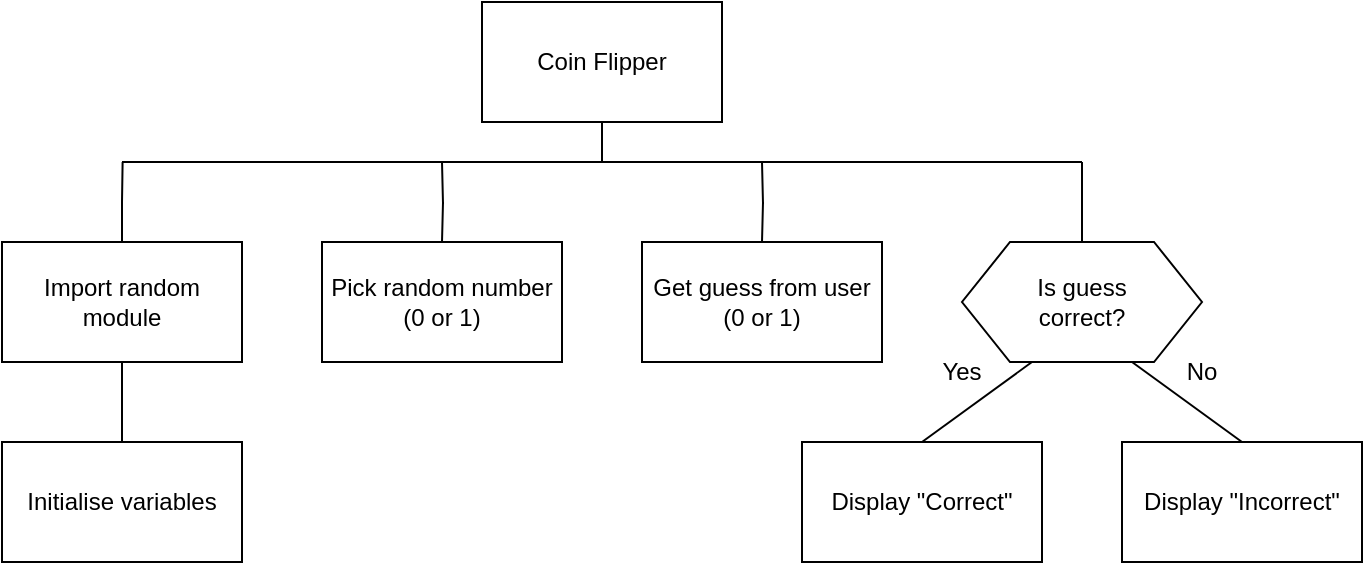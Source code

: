 <mxfile version="28.1.2" pages="2">
  <diagram id="4L_poDnGqfmro7xK-7zi" name="sd1">
    <mxGraphModel dx="861" dy="669" grid="1" gridSize="10" guides="1" tooltips="1" connect="1" arrows="1" fold="1" page="1" pageScale="1" pageWidth="1169" pageHeight="827" math="0" shadow="0">
      <root>
        <mxCell id="0" />
        <mxCell id="1" parent="0" />
        <mxCell id="rEHAQ21BTsjnatGqc2Ci-1" style="edgeStyle=orthogonalEdgeStyle;rounded=0;orthogonalLoop=1;jettySize=auto;html=1;exitX=0.5;exitY=1;exitDx=0;exitDy=0;endArrow=none;endFill=0;" parent="1" source="rEHAQ21BTsjnatGqc2Ci-2" edge="1">
          <mxGeometry relative="1" as="geometry">
            <mxPoint x="580" y="160" as="targetPoint" />
          </mxGeometry>
        </mxCell>
        <mxCell id="rEHAQ21BTsjnatGqc2Ci-2" value="Coin Flipper" style="rounded=0;whiteSpace=wrap;html=1;" parent="1" vertex="1">
          <mxGeometry x="520" y="80" width="120" height="60" as="geometry" />
        </mxCell>
        <mxCell id="rEHAQ21BTsjnatGqc2Ci-3" style="edgeStyle=orthogonalEdgeStyle;rounded=0;orthogonalLoop=1;jettySize=auto;html=1;exitX=0.5;exitY=0;exitDx=0;exitDy=0;endArrow=none;endFill=0;" parent="1" source="rEHAQ21BTsjnatGqc2Ci-4" edge="1">
          <mxGeometry relative="1" as="geometry">
            <mxPoint x="340.31" y="160" as="targetPoint" />
          </mxGeometry>
        </mxCell>
        <mxCell id="rEHAQ21BTsjnatGqc2Ci-26" style="edgeStyle=orthogonalEdgeStyle;rounded=0;orthogonalLoop=1;jettySize=auto;html=1;exitX=0.5;exitY=1;exitDx=0;exitDy=0;entryX=0.5;entryY=0;entryDx=0;entryDy=0;endArrow=none;endFill=0;" parent="1" source="rEHAQ21BTsjnatGqc2Ci-4" target="rEHAQ21BTsjnatGqc2Ci-25" edge="1">
          <mxGeometry relative="1" as="geometry" />
        </mxCell>
        <mxCell id="rEHAQ21BTsjnatGqc2Ci-4" value="Import random module" style="rounded=0;whiteSpace=wrap;html=1;" parent="1" vertex="1">
          <mxGeometry x="280" y="200" width="120" height="60" as="geometry" />
        </mxCell>
        <mxCell id="rEHAQ21BTsjnatGqc2Ci-7" value="Display &quot;Correct&quot;" style="rounded=0;whiteSpace=wrap;html=1;" parent="1" vertex="1">
          <mxGeometry x="680" y="300" width="120" height="60" as="geometry" />
        </mxCell>
        <mxCell id="rEHAQ21BTsjnatGqc2Ci-8" value="" style="endArrow=none;html=1;rounded=0;" parent="1" edge="1">
          <mxGeometry width="50" height="50" relative="1" as="geometry">
            <mxPoint x="340" y="160" as="sourcePoint" />
            <mxPoint x="820" y="160" as="targetPoint" />
          </mxGeometry>
        </mxCell>
        <mxCell id="rEHAQ21BTsjnatGqc2Ci-11" style="edgeStyle=orthogonalEdgeStyle;rounded=0;orthogonalLoop=1;jettySize=auto;html=1;exitX=0.5;exitY=0;exitDx=0;exitDy=0;endArrow=none;endFill=0;" parent="1" edge="1">
          <mxGeometry relative="1" as="geometry">
            <mxPoint x="500" y="160" as="targetPoint" />
            <mxPoint x="500" y="200" as="sourcePoint" />
          </mxGeometry>
        </mxCell>
        <mxCell id="rEHAQ21BTsjnatGqc2Ci-17" value="&lt;span&gt;Display &quot;Incorrect&quot;&lt;/span&gt;" style="rounded=0;whiteSpace=wrap;html=1;align=center;" parent="1" vertex="1">
          <mxGeometry x="840" y="300" width="120" height="60" as="geometry" />
        </mxCell>
        <mxCell id="rEHAQ21BTsjnatGqc2Ci-19" value="Get guess from user&lt;br&gt;(0 or 1)" style="rounded=0;whiteSpace=wrap;html=1;" parent="1" vertex="1">
          <mxGeometry x="600" y="200" width="120" height="60" as="geometry" />
        </mxCell>
        <mxCell id="rEHAQ21BTsjnatGqc2Ci-20" style="edgeStyle=orthogonalEdgeStyle;rounded=0;orthogonalLoop=1;jettySize=auto;html=1;exitX=0.5;exitY=0;exitDx=0;exitDy=0;endArrow=none;endFill=0;" parent="1" edge="1">
          <mxGeometry relative="1" as="geometry">
            <mxPoint x="660" y="160" as="targetPoint" />
            <mxPoint x="660" y="200" as="sourcePoint" />
          </mxGeometry>
        </mxCell>
        <mxCell id="rEHAQ21BTsjnatGqc2Ci-24" value="Pick random number&lt;br&gt;(0 or 1)" style="rounded=0;whiteSpace=wrap;html=1;" parent="1" vertex="1">
          <mxGeometry x="440" y="200" width="120" height="60" as="geometry" />
        </mxCell>
        <mxCell id="rEHAQ21BTsjnatGqc2Ci-25" value="Initialise variables" style="rounded=0;whiteSpace=wrap;html=1;" parent="1" vertex="1">
          <mxGeometry x="280" y="300" width="120" height="60" as="geometry" />
        </mxCell>
        <mxCell id="fRaN85S7PFvlBmx2Wvc--3" style="edgeStyle=orthogonalEdgeStyle;rounded=0;orthogonalLoop=1;jettySize=auto;html=1;exitX=0.5;exitY=0;exitDx=0;exitDy=0;endArrow=none;endFill=0;" parent="1" source="fRaN85S7PFvlBmx2Wvc--1" edge="1">
          <mxGeometry relative="1" as="geometry">
            <mxPoint x="820" y="160" as="targetPoint" />
          </mxGeometry>
        </mxCell>
        <mxCell id="fRaN85S7PFvlBmx2Wvc--7" style="rounded=0;orthogonalLoop=1;jettySize=auto;html=1;exitX=0.25;exitY=1;exitDx=0;exitDy=0;entryX=0.5;entryY=0;entryDx=0;entryDy=0;endArrow=none;endFill=0;" parent="1" source="fRaN85S7PFvlBmx2Wvc--4" target="rEHAQ21BTsjnatGqc2Ci-7" edge="1">
          <mxGeometry relative="1" as="geometry" />
        </mxCell>
        <mxCell id="fRaN85S7PFvlBmx2Wvc--8" style="edgeStyle=none;rounded=0;orthogonalLoop=1;jettySize=auto;html=1;exitX=0.75;exitY=1;exitDx=0;exitDy=0;entryX=0.5;entryY=0;entryDx=0;entryDy=0;endArrow=none;endFill=0;" parent="1" source="fRaN85S7PFvlBmx2Wvc--4" target="rEHAQ21BTsjnatGqc2Ci-17" edge="1">
          <mxGeometry relative="1" as="geometry" />
        </mxCell>
        <mxCell id="fRaN85S7PFvlBmx2Wvc--9" value="Yes" style="text;html=1;strokeColor=none;fillColor=none;align=center;verticalAlign=middle;whiteSpace=wrap;rounded=0;" parent="1" vertex="1">
          <mxGeometry x="730" y="250" width="60" height="30" as="geometry" />
        </mxCell>
        <mxCell id="fRaN85S7PFvlBmx2Wvc--10" value="" style="group" parent="1" vertex="1" connectable="0">
          <mxGeometry x="760" y="200" width="120" height="60" as="geometry" />
        </mxCell>
        <mxCell id="fRaN85S7PFvlBmx2Wvc--1" value="" style="verticalLabelPosition=bottom;verticalAlign=top;html=1;shape=hexagon;perimeter=hexagonPerimeter2;arcSize=6;size=0.2;" parent="fRaN85S7PFvlBmx2Wvc--10" vertex="1">
          <mxGeometry width="120" height="60" as="geometry" />
        </mxCell>
        <mxCell id="fRaN85S7PFvlBmx2Wvc--4" value="Is guess&lt;div&gt;correct?&lt;/div&gt;" style="text;html=1;strokeColor=none;fillColor=none;align=center;verticalAlign=middle;whiteSpace=wrap;rounded=0;" parent="fRaN85S7PFvlBmx2Wvc--10" vertex="1">
          <mxGeometry x="10" width="100" height="60" as="geometry" />
        </mxCell>
        <mxCell id="fRaN85S7PFvlBmx2Wvc--11" value="No" style="text;html=1;strokeColor=none;fillColor=none;align=center;verticalAlign=middle;whiteSpace=wrap;rounded=0;" parent="1" vertex="1">
          <mxGeometry x="850" y="250" width="60" height="30" as="geometry" />
        </mxCell>
      </root>
    </mxGraphModel>
  </diagram>
  <diagram name="sd2" id="pVvGLoqlEOHq6GKQfAXf">
    <mxGraphModel dx="861" dy="669" grid="1" gridSize="10" guides="1" tooltips="1" connect="1" arrows="1" fold="1" page="1" pageScale="1" pageWidth="1169" pageHeight="827" math="0" shadow="0">
      <root>
        <mxCell id="FvLrBrrPrmTuyrr0h8iF-0" />
        <mxCell id="FvLrBrrPrmTuyrr0h8iF-1" parent="FvLrBrrPrmTuyrr0h8iF-0" />
        <mxCell id="FvLrBrrPrmTuyrr0h8iF-2" style="edgeStyle=orthogonalEdgeStyle;rounded=0;orthogonalLoop=1;jettySize=auto;html=1;exitX=0.5;exitY=1;exitDx=0;exitDy=0;endArrow=none;endFill=0;" edge="1" parent="FvLrBrrPrmTuyrr0h8iF-1" source="FvLrBrrPrmTuyrr0h8iF-3">
          <mxGeometry relative="1" as="geometry">
            <mxPoint x="580" y="160" as="targetPoint" />
          </mxGeometry>
        </mxCell>
        <mxCell id="FvLrBrrPrmTuyrr0h8iF-3" value="Zero or One?" style="rounded=0;whiteSpace=wrap;html=1;" vertex="1" parent="FvLrBrrPrmTuyrr0h8iF-1">
          <mxGeometry x="520" y="80" width="120" height="60" as="geometry" />
        </mxCell>
        <mxCell id="FvLrBrrPrmTuyrr0h8iF-4" style="edgeStyle=orthogonalEdgeStyle;rounded=0;orthogonalLoop=1;jettySize=auto;html=1;exitX=0.5;exitY=0;exitDx=0;exitDy=0;endArrow=none;endFill=0;" edge="1" parent="FvLrBrrPrmTuyrr0h8iF-1" source="FvLrBrrPrmTuyrr0h8iF-6">
          <mxGeometry relative="1" as="geometry">
            <mxPoint x="340.31" y="160" as="targetPoint" />
          </mxGeometry>
        </mxCell>
        <mxCell id="FvLrBrrPrmTuyrr0h8iF-5" style="edgeStyle=orthogonalEdgeStyle;rounded=0;orthogonalLoop=1;jettySize=auto;html=1;exitX=0.5;exitY=1;exitDx=0;exitDy=0;entryX=0.5;entryY=0;entryDx=0;entryDy=0;endArrow=none;endFill=0;" edge="1" parent="FvLrBrrPrmTuyrr0h8iF-1" source="FvLrBrrPrmTuyrr0h8iF-6" target="FvLrBrrPrmTuyrr0h8iF-14">
          <mxGeometry relative="1" as="geometry" />
        </mxCell>
        <mxCell id="FvLrBrrPrmTuyrr0h8iF-6" value="Import module" style="rounded=0;whiteSpace=wrap;html=1;" vertex="1" parent="FvLrBrrPrmTuyrr0h8iF-1">
          <mxGeometry x="280" y="200" width="120" height="60" as="geometry" />
        </mxCell>
        <mxCell id="FvLrBrrPrmTuyrr0h8iF-7" value="Display &quot;Correct&quot;" style="rounded=0;whiteSpace=wrap;html=1;" vertex="1" parent="FvLrBrrPrmTuyrr0h8iF-1">
          <mxGeometry x="680" y="300" width="120" height="60" as="geometry" />
        </mxCell>
        <mxCell id="FvLrBrrPrmTuyrr0h8iF-8" value="" style="endArrow=none;html=1;rounded=0;" edge="1" parent="FvLrBrrPrmTuyrr0h8iF-1">
          <mxGeometry width="50" height="50" relative="1" as="geometry">
            <mxPoint x="340" y="160" as="sourcePoint" />
            <mxPoint x="820" y="160" as="targetPoint" />
          </mxGeometry>
        </mxCell>
        <mxCell id="FvLrBrrPrmTuyrr0h8iF-9" style="edgeStyle=orthogonalEdgeStyle;rounded=0;orthogonalLoop=1;jettySize=auto;html=1;exitX=0.5;exitY=0;exitDx=0;exitDy=0;endArrow=none;endFill=0;" edge="1" parent="FvLrBrrPrmTuyrr0h8iF-1">
          <mxGeometry relative="1" as="geometry">
            <mxPoint x="500" y="160" as="targetPoint" />
            <mxPoint x="500" y="200" as="sourcePoint" />
          </mxGeometry>
        </mxCell>
        <mxCell id="FvLrBrrPrmTuyrr0h8iF-10" value="&lt;span&gt;Display &quot;Wrong&quot;&lt;/span&gt;" style="rounded=0;whiteSpace=wrap;html=1;align=center;" vertex="1" parent="FvLrBrrPrmTuyrr0h8iF-1">
          <mxGeometry x="840" y="300" width="120" height="60" as="geometry" />
        </mxCell>
        <mxCell id="FvLrBrrPrmTuyrr0h8iF-11" value="Get valid guess from user&lt;br&gt;(0 or 1)" style="rounded=0;whiteSpace=wrap;html=1;" vertex="1" parent="FvLrBrrPrmTuyrr0h8iF-1">
          <mxGeometry x="600" y="200" width="120" height="60" as="geometry" />
        </mxCell>
        <mxCell id="FvLrBrrPrmTuyrr0h8iF-12" style="edgeStyle=orthogonalEdgeStyle;rounded=0;orthogonalLoop=1;jettySize=auto;html=1;exitX=0.5;exitY=0;exitDx=0;exitDy=0;endArrow=none;endFill=0;" edge="1" parent="FvLrBrrPrmTuyrr0h8iF-1">
          <mxGeometry relative="1" as="geometry">
            <mxPoint x="660" y="160" as="targetPoint" />
            <mxPoint x="660" y="200" as="sourcePoint" />
          </mxGeometry>
        </mxCell>
        <mxCell id="FvLrBrrPrmTuyrr0h8iF-13" value="Pick random number&lt;br&gt;(0 or 1)" style="rounded=0;whiteSpace=wrap;html=1;" vertex="1" parent="FvLrBrrPrmTuyrr0h8iF-1">
          <mxGeometry x="440" y="200" width="120" height="60" as="geometry" />
        </mxCell>
        <mxCell id="FvLrBrrPrmTuyrr0h8iF-14" value="Initialise variables" style="rounded=0;whiteSpace=wrap;html=1;" vertex="1" parent="FvLrBrrPrmTuyrr0h8iF-1">
          <mxGeometry x="280" y="300" width="120" height="60" as="geometry" />
        </mxCell>
        <mxCell id="FvLrBrrPrmTuyrr0h8iF-15" style="edgeStyle=orthogonalEdgeStyle;rounded=0;orthogonalLoop=1;jettySize=auto;html=1;exitX=0.5;exitY=0;exitDx=0;exitDy=0;endArrow=none;endFill=0;" edge="1" parent="FvLrBrrPrmTuyrr0h8iF-1" source="FvLrBrrPrmTuyrr0h8iF-20">
          <mxGeometry relative="1" as="geometry">
            <mxPoint x="820" y="160" as="targetPoint" />
          </mxGeometry>
        </mxCell>
        <mxCell id="FvLrBrrPrmTuyrr0h8iF-16" style="rounded=0;orthogonalLoop=1;jettySize=auto;html=1;exitX=0.25;exitY=1;exitDx=0;exitDy=0;entryX=0.5;entryY=0;entryDx=0;entryDy=0;endArrow=none;endFill=0;" edge="1" parent="FvLrBrrPrmTuyrr0h8iF-1" source="FvLrBrrPrmTuyrr0h8iF-21" target="FvLrBrrPrmTuyrr0h8iF-7">
          <mxGeometry relative="1" as="geometry" />
        </mxCell>
        <mxCell id="FvLrBrrPrmTuyrr0h8iF-17" style="edgeStyle=none;rounded=0;orthogonalLoop=1;jettySize=auto;html=1;exitX=0.75;exitY=1;exitDx=0;exitDy=0;entryX=0.5;entryY=0;entryDx=0;entryDy=0;endArrow=none;endFill=0;" edge="1" parent="FvLrBrrPrmTuyrr0h8iF-1" source="FvLrBrrPrmTuyrr0h8iF-21" target="FvLrBrrPrmTuyrr0h8iF-10">
          <mxGeometry relative="1" as="geometry" />
        </mxCell>
        <mxCell id="FvLrBrrPrmTuyrr0h8iF-18" value="Yes" style="text;html=1;strokeColor=none;fillColor=none;align=center;verticalAlign=middle;whiteSpace=wrap;rounded=0;" vertex="1" parent="FvLrBrrPrmTuyrr0h8iF-1">
          <mxGeometry x="730" y="250" width="60" height="30" as="geometry" />
        </mxCell>
        <mxCell id="FvLrBrrPrmTuyrr0h8iF-19" value="" style="group" vertex="1" connectable="0" parent="FvLrBrrPrmTuyrr0h8iF-1">
          <mxGeometry x="760" y="200" width="120" height="60" as="geometry" />
        </mxCell>
        <mxCell id="FvLrBrrPrmTuyrr0h8iF-20" value="" style="verticalLabelPosition=bottom;verticalAlign=top;html=1;shape=hexagon;perimeter=hexagonPerimeter2;arcSize=6;size=0.2;" vertex="1" parent="FvLrBrrPrmTuyrr0h8iF-19">
          <mxGeometry width="120" height="60" as="geometry" />
        </mxCell>
        <mxCell id="FvLrBrrPrmTuyrr0h8iF-21" value="Is guess correct?" style="text;html=1;strokeColor=none;fillColor=none;align=center;verticalAlign=middle;whiteSpace=wrap;rounded=0;" vertex="1" parent="FvLrBrrPrmTuyrr0h8iF-19">
          <mxGeometry x="10" width="100" height="60" as="geometry" />
        </mxCell>
        <mxCell id="FvLrBrrPrmTuyrr0h8iF-22" value="No" style="text;html=1;strokeColor=none;fillColor=none;align=center;verticalAlign=middle;whiteSpace=wrap;rounded=0;" vertex="1" parent="FvLrBrrPrmTuyrr0h8iF-1">
          <mxGeometry x="850" y="250" width="60" height="30" as="geometry" />
        </mxCell>
      </root>
    </mxGraphModel>
  </diagram>
</mxfile>
